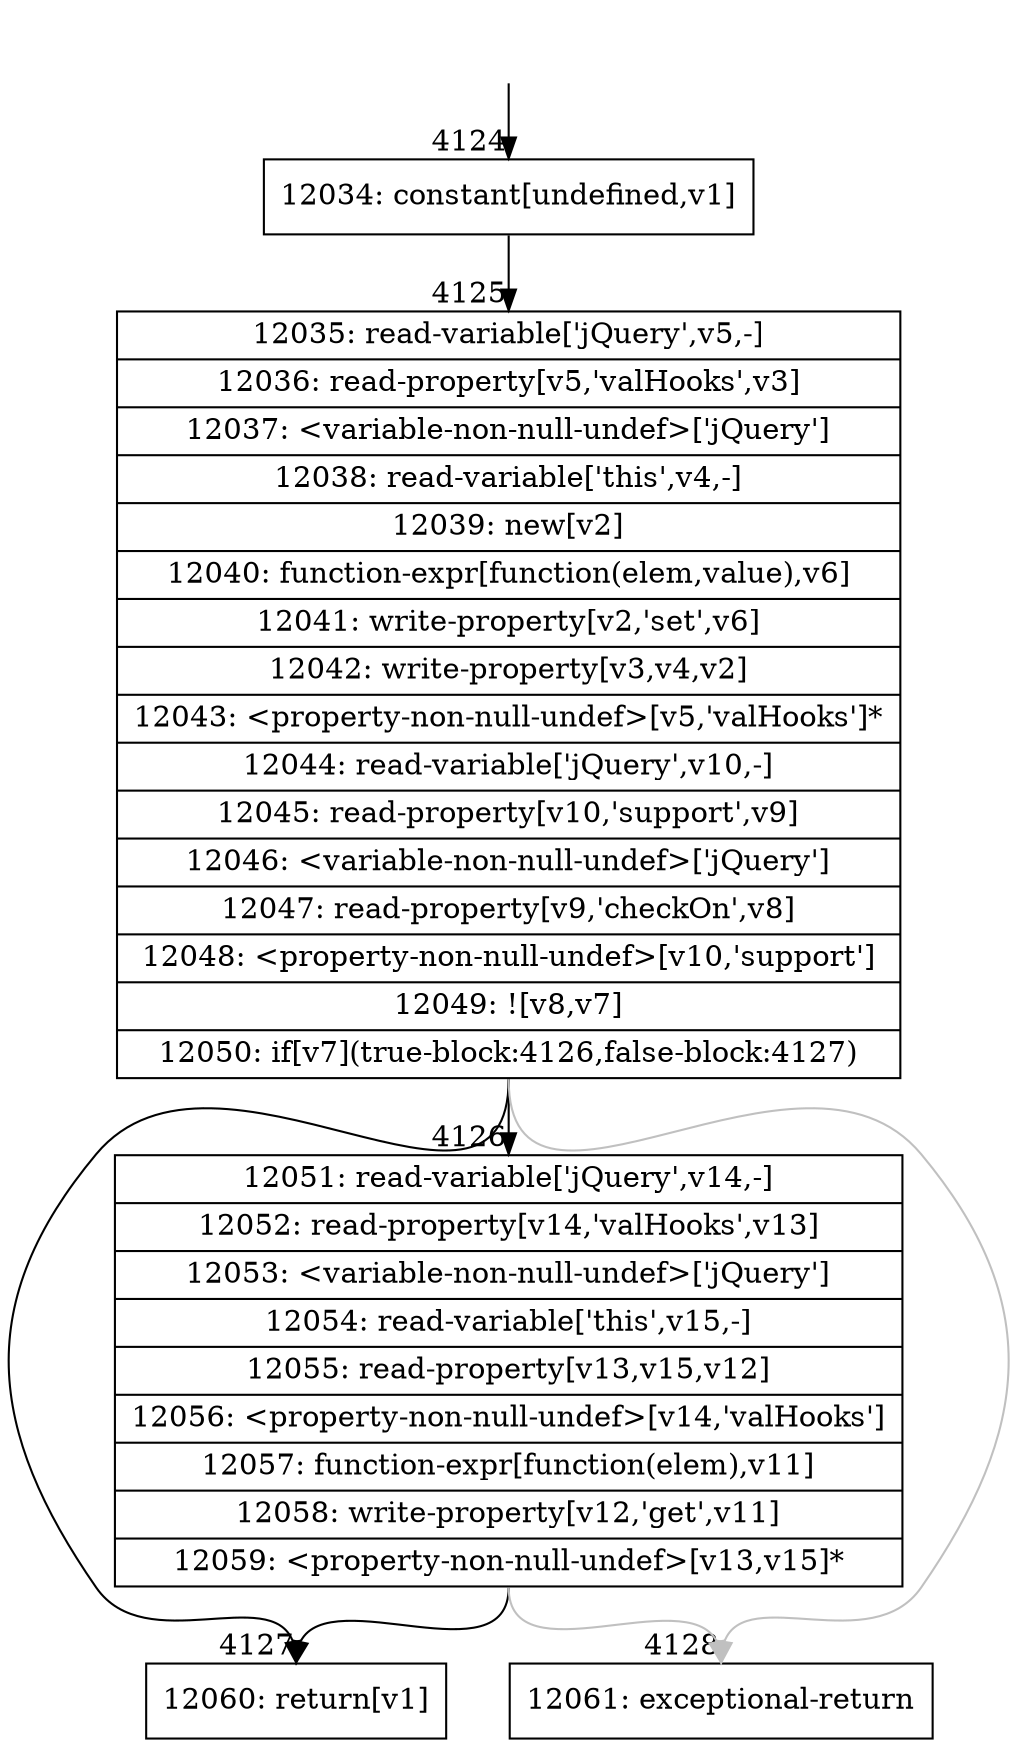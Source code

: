 digraph {
rankdir="TD"
BB_entry272[shape=none,label=""];
BB_entry272 -> BB4124 [tailport=s, headport=n, headlabel="    4124"]
BB4124 [shape=record label="{12034: constant[undefined,v1]}" ] 
BB4124 -> BB4125 [tailport=s, headport=n, headlabel="      4125"]
BB4125 [shape=record label="{12035: read-variable['jQuery',v5,-]|12036: read-property[v5,'valHooks',v3]|12037: \<variable-non-null-undef\>['jQuery']|12038: read-variable['this',v4,-]|12039: new[v2]|12040: function-expr[function(elem,value),v6]|12041: write-property[v2,'set',v6]|12042: write-property[v3,v4,v2]|12043: \<property-non-null-undef\>[v5,'valHooks']*|12044: read-variable['jQuery',v10,-]|12045: read-property[v10,'support',v9]|12046: \<variable-non-null-undef\>['jQuery']|12047: read-property[v9,'checkOn',v8]|12048: \<property-non-null-undef\>[v10,'support']|12049: ![v8,v7]|12050: if[v7](true-block:4126,false-block:4127)}" ] 
BB4125 -> BB4126 [tailport=s, headport=n, headlabel="      4126"]
BB4125 -> BB4127 [tailport=s, headport=n, headlabel="      4127"]
BB4125 -> BB4128 [tailport=s, headport=n, color=gray, headlabel="      4128"]
BB4126 [shape=record label="{12051: read-variable['jQuery',v14,-]|12052: read-property[v14,'valHooks',v13]|12053: \<variable-non-null-undef\>['jQuery']|12054: read-variable['this',v15,-]|12055: read-property[v13,v15,v12]|12056: \<property-non-null-undef\>[v14,'valHooks']|12057: function-expr[function(elem),v11]|12058: write-property[v12,'get',v11]|12059: \<property-non-null-undef\>[v13,v15]*}" ] 
BB4126 -> BB4127 [tailport=s, headport=n]
BB4126 -> BB4128 [tailport=s, headport=n, color=gray]
BB4127 [shape=record label="{12060: return[v1]}" ] 
BB4128 [shape=record label="{12061: exceptional-return}" ] 
}
